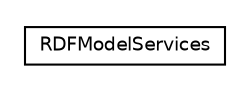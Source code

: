 #!/usr/local/bin/dot
#
# Class diagram 
# Generated by UmlGraph version 4.4 (http://www.spinellis.gr/sw/umlgraph)
#

digraph G {
	edge [fontname="Helvetica",fontsize=10,labelfontname="Helvetica",labelfontsize=10];
	node [fontname="Helvetica",fontsize=10,shape=plaintext];
	// it.apice.sapere.api.avoid.RDFModelServices
	c0 [label=<<table border="0" cellborder="1" cellspacing="0" cellpadding="2" port="p" href="./RDFModelServices.html">
		<tr><td><table border="0" cellspacing="0" cellpadding="1">
			<tr><td> RDFModelServices </td></tr>
		</table></td></tr>
		</table>>, fontname="Helvetica", fontcolor="black", fontsize=9.0];
}

